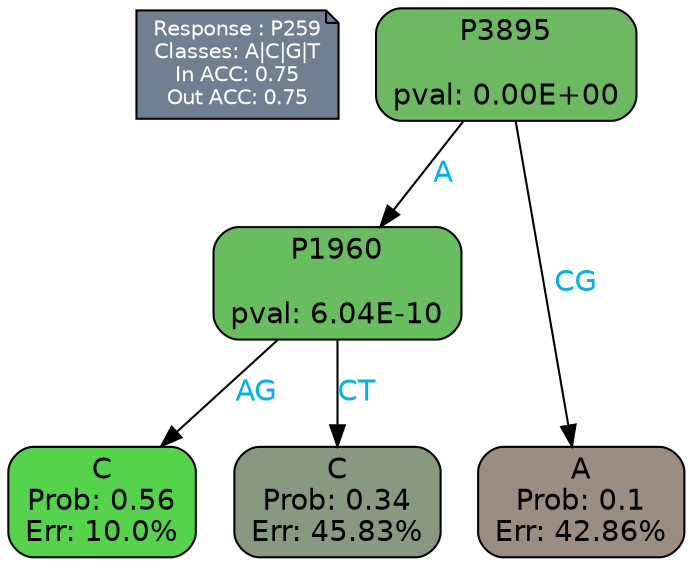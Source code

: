 digraph Tree {
node [shape=box, style="filled, rounded", color="black", fontname=helvetica] ;
graph [ranksep=equally, splines=polylines, bgcolor=transparent, dpi=600] ;
edge [fontname=helvetica] ;
LEGEND [label="Response : P259
Classes: A|C|G|T
In ACC: 0.75
Out ACC: 0.75
",shape=note,align=left,style=filled,fillcolor="slategray",fontcolor="white",fontsize=10];1 [label="P3895

pval: 0.00E+00", fillcolor="#6db962"] ;
2 [label="P1960

pval: 6.04E-10", fillcolor="#68bd5e"] ;
3 [label="C
Prob: 0.56
Err: 10.0%", fillcolor="#55d34a"] ;
4 [label="C
Prob: 0.34
Err: 45.83%", fillcolor="#899980"] ;
5 [label="A
Prob: 0.1
Err: 42.86%", fillcolor="#9b8d82"] ;
1 -> 2 [label="A",fontcolor=deepskyblue2] ;
1 -> 5 [label="CG",fontcolor=deepskyblue2] ;
2 -> 3 [label="AG",fontcolor=deepskyblue2] ;
2 -> 4 [label="CT",fontcolor=deepskyblue2] ;
{rank = same; 3;4;5;}{rank = same; LEGEND;1;}}